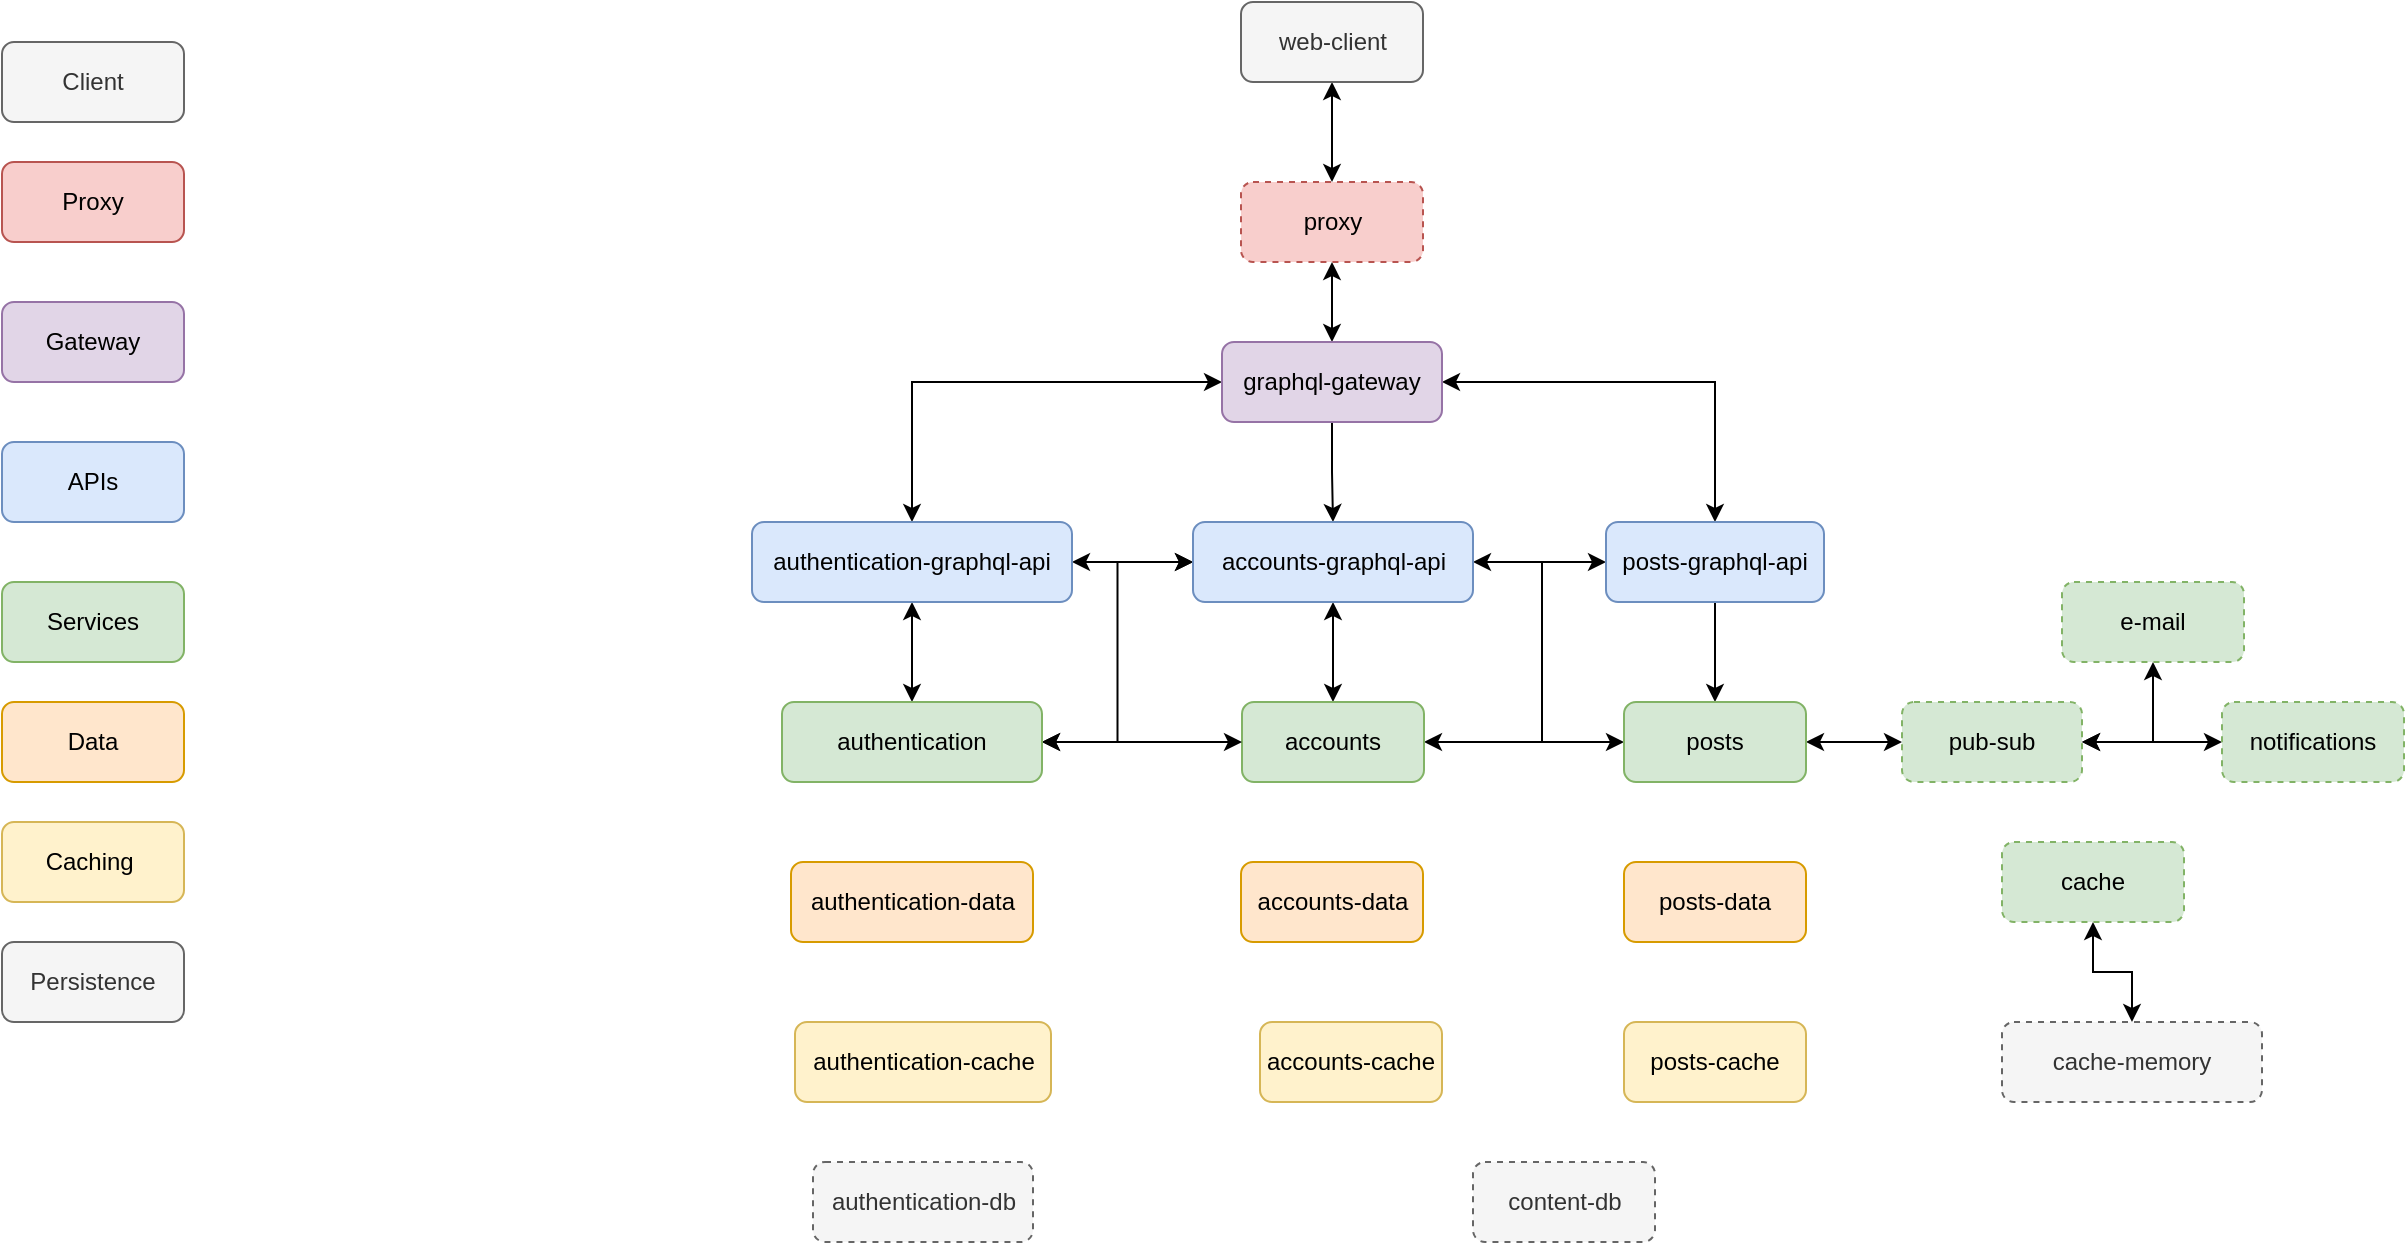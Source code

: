 <mxfile version="14.1.8" type="device"><diagram id="NeEpQHYqqa01Q7SMkdoE" name="Page-1"><mxGraphModel dx="1426" dy="2074" grid="1" gridSize="10" guides="1" tooltips="1" connect="1" arrows="1" fold="1" page="1" pageScale="1" pageWidth="827" pageHeight="1169" math="0" shadow="0"><root><mxCell id="0"/><mxCell id="1" parent="0"/><mxCell id="NngoGYR1DqWX9IR3CmCI-1" value="Proxy" style="rounded=1;whiteSpace=wrap;html=1;fillColor=#f8cecc;strokeColor=#b85450;" vertex="1" parent="1"><mxGeometry x="30" y="40" width="91" height="40" as="geometry"/></mxCell><mxCell id="NngoGYR1DqWX9IR3CmCI-2" value="Gateway" style="rounded=1;whiteSpace=wrap;html=1;fillColor=#e1d5e7;strokeColor=#9673a6;" vertex="1" parent="1"><mxGeometry x="30" y="110" width="91" height="40" as="geometry"/></mxCell><mxCell id="NngoGYR1DqWX9IR3CmCI-3" value="APIs" style="rounded=1;whiteSpace=wrap;html=1;fillColor=#dae8fc;strokeColor=#6c8ebf;" vertex="1" parent="1"><mxGeometry x="30" y="180" width="91" height="40" as="geometry"/></mxCell><mxCell id="NngoGYR1DqWX9IR3CmCI-4" value="Services" style="rounded=1;whiteSpace=wrap;html=1;fillColor=#d5e8d4;strokeColor=#82b366;" vertex="1" parent="1"><mxGeometry x="30" y="250" width="91" height="40" as="geometry"/></mxCell><mxCell id="NngoGYR1DqWX9IR3CmCI-5" value="Caching&amp;nbsp;" style="rounded=1;whiteSpace=wrap;html=1;fillColor=#fff2cc;strokeColor=#d6b656;" vertex="1" parent="1"><mxGeometry x="30" y="370" width="91" height="40" as="geometry"/></mxCell><mxCell id="NngoGYR1DqWX9IR3CmCI-6" value="Data" style="rounded=1;whiteSpace=wrap;html=1;fillColor=#ffe6cc;strokeColor=#d79b00;" vertex="1" parent="1"><mxGeometry x="30" y="310" width="91" height="40" as="geometry"/></mxCell><mxCell id="NngoGYR1DqWX9IR3CmCI-20" style="edgeStyle=orthogonalEdgeStyle;rounded=0;orthogonalLoop=1;jettySize=auto;html=1;entryX=0.5;entryY=0;entryDx=0;entryDy=0;startArrow=classic;startFill=1;" edge="1" parent="1" source="NngoGYR1DqWX9IR3CmCI-8" target="NngoGYR1DqWX9IR3CmCI-9"><mxGeometry relative="1" as="geometry"/></mxCell><mxCell id="NngoGYR1DqWX9IR3CmCI-8" value="proxy" style="rounded=1;whiteSpace=wrap;html=1;fillColor=#f8cecc;strokeColor=#b85450;dashed=1;" vertex="1" parent="1"><mxGeometry x="649.5" y="50" width="91" height="40" as="geometry"/></mxCell><mxCell id="NngoGYR1DqWX9IR3CmCI-21" style="edgeStyle=orthogonalEdgeStyle;rounded=0;orthogonalLoop=1;jettySize=auto;html=1;exitX=0.5;exitY=1;exitDx=0;exitDy=0;entryX=0.5;entryY=0;entryDx=0;entryDy=0;" edge="1" parent="1" source="NngoGYR1DqWX9IR3CmCI-9" target="NngoGYR1DqWX9IR3CmCI-10"><mxGeometry relative="1" as="geometry"/></mxCell><mxCell id="NngoGYR1DqWX9IR3CmCI-22" style="edgeStyle=orthogonalEdgeStyle;rounded=0;orthogonalLoop=1;jettySize=auto;html=1;startArrow=classic;startFill=1;" edge="1" parent="1" source="NngoGYR1DqWX9IR3CmCI-9" target="NngoGYR1DqWX9IR3CmCI-11"><mxGeometry relative="1" as="geometry"/></mxCell><mxCell id="NngoGYR1DqWX9IR3CmCI-67" style="edgeStyle=orthogonalEdgeStyle;rounded=0;orthogonalLoop=1;jettySize=auto;html=1;exitX=0;exitY=0.5;exitDx=0;exitDy=0;entryX=0.5;entryY=0;entryDx=0;entryDy=0;startArrow=classic;startFill=1;" edge="1" parent="1" source="NngoGYR1DqWX9IR3CmCI-9" target="NngoGYR1DqWX9IR3CmCI-57"><mxGeometry relative="1" as="geometry"/></mxCell><mxCell id="NngoGYR1DqWX9IR3CmCI-9" value="graphql-gateway" style="rounded=1;whiteSpace=wrap;html=1;fillColor=#e1d5e7;strokeColor=#9673a6;" vertex="1" parent="1"><mxGeometry x="640" y="130" width="110" height="40" as="geometry"/></mxCell><mxCell id="NngoGYR1DqWX9IR3CmCI-23" style="edgeStyle=orthogonalEdgeStyle;rounded=0;orthogonalLoop=1;jettySize=auto;html=1;entryX=0.5;entryY=0;entryDx=0;entryDy=0;startArrow=classic;startFill=1;" edge="1" parent="1" source="NngoGYR1DqWX9IR3CmCI-10" target="NngoGYR1DqWX9IR3CmCI-12"><mxGeometry relative="1" as="geometry"/></mxCell><mxCell id="NngoGYR1DqWX9IR3CmCI-25" style="edgeStyle=orthogonalEdgeStyle;rounded=0;orthogonalLoop=1;jettySize=auto;html=1;entryX=0;entryY=0.5;entryDx=0;entryDy=0;startArrow=classic;startFill=1;" edge="1" parent="1" source="NngoGYR1DqWX9IR3CmCI-10" target="NngoGYR1DqWX9IR3CmCI-13"><mxGeometry relative="1" as="geometry"><Array as="points"><mxPoint x="800" y="240"/><mxPoint x="800" y="330"/></Array></mxGeometry></mxCell><mxCell id="NngoGYR1DqWX9IR3CmCI-68" style="edgeStyle=orthogonalEdgeStyle;rounded=0;orthogonalLoop=1;jettySize=auto;html=1;exitX=0;exitY=0.5;exitDx=0;exitDy=0;entryX=1;entryY=0.5;entryDx=0;entryDy=0;startArrow=classic;startFill=1;" edge="1" parent="1" source="NngoGYR1DqWX9IR3CmCI-10" target="NngoGYR1DqWX9IR3CmCI-57"><mxGeometry relative="1" as="geometry"/></mxCell><mxCell id="NngoGYR1DqWX9IR3CmCI-71" style="edgeStyle=orthogonalEdgeStyle;rounded=0;orthogonalLoop=1;jettySize=auto;html=1;exitX=0;exitY=0.5;exitDx=0;exitDy=0;entryX=1;entryY=0.5;entryDx=0;entryDy=0;startArrow=classic;startFill=1;" edge="1" parent="1" source="NngoGYR1DqWX9IR3CmCI-10" target="NngoGYR1DqWX9IR3CmCI-58"><mxGeometry relative="1" as="geometry"/></mxCell><mxCell id="NngoGYR1DqWX9IR3CmCI-10" value="accounts-graphql-api" style="rounded=1;whiteSpace=wrap;html=1;fillColor=#dae8fc;strokeColor=#6c8ebf;" vertex="1" parent="1"><mxGeometry x="625.5" y="220" width="140" height="40" as="geometry"/></mxCell><mxCell id="NngoGYR1DqWX9IR3CmCI-24" style="edgeStyle=orthogonalEdgeStyle;rounded=0;orthogonalLoop=1;jettySize=auto;html=1;" edge="1" parent="1" source="NngoGYR1DqWX9IR3CmCI-11" target="NngoGYR1DqWX9IR3CmCI-13"><mxGeometry relative="1" as="geometry"/></mxCell><mxCell id="NngoGYR1DqWX9IR3CmCI-26" style="edgeStyle=orthogonalEdgeStyle;rounded=0;orthogonalLoop=1;jettySize=auto;html=1;entryX=1;entryY=0.5;entryDx=0;entryDy=0;startArrow=classic;startFill=1;" edge="1" parent="1" source="NngoGYR1DqWX9IR3CmCI-11" target="NngoGYR1DqWX9IR3CmCI-12"><mxGeometry relative="1" as="geometry"><Array as="points"><mxPoint x="800" y="240"/><mxPoint x="800" y="330"/></Array></mxGeometry></mxCell><mxCell id="NngoGYR1DqWX9IR3CmCI-11" value="posts-graphql-api" style="rounded=1;whiteSpace=wrap;html=1;fillColor=#dae8fc;strokeColor=#6c8ebf;" vertex="1" parent="1"><mxGeometry x="832" y="220" width="109" height="40" as="geometry"/></mxCell><mxCell id="NngoGYR1DqWX9IR3CmCI-12" value="accounts" style="rounded=1;whiteSpace=wrap;html=1;fillColor=#d5e8d4;strokeColor=#82b366;" vertex="1" parent="1"><mxGeometry x="650" y="310" width="91" height="40" as="geometry"/></mxCell><mxCell id="NngoGYR1DqWX9IR3CmCI-53" style="edgeStyle=orthogonalEdgeStyle;rounded=0;orthogonalLoop=1;jettySize=auto;html=1;exitX=1;exitY=0.5;exitDx=0;exitDy=0;entryX=0;entryY=0.5;entryDx=0;entryDy=0;startArrow=classic;startFill=1;" edge="1" parent="1" source="NngoGYR1DqWX9IR3CmCI-13" target="NngoGYR1DqWX9IR3CmCI-41"><mxGeometry relative="1" as="geometry"/></mxCell><mxCell id="NngoGYR1DqWX9IR3CmCI-13" value="posts" style="rounded=1;whiteSpace=wrap;html=1;fillColor=#d5e8d4;strokeColor=#82b366;" vertex="1" parent="1"><mxGeometry x="841" y="310" width="91" height="40" as="geometry"/></mxCell><mxCell id="NngoGYR1DqWX9IR3CmCI-14" value="accounts-cache" style="rounded=1;whiteSpace=wrap;html=1;fillColor=#fff2cc;strokeColor=#d6b656;" vertex="1" parent="1"><mxGeometry x="659" y="470" width="91" height="40" as="geometry"/></mxCell><mxCell id="NngoGYR1DqWX9IR3CmCI-15" value="posts-cache" style="rounded=1;whiteSpace=wrap;html=1;fillColor=#fff2cc;strokeColor=#d6b656;" vertex="1" parent="1"><mxGeometry x="841" y="470" width="91" height="40" as="geometry"/></mxCell><mxCell id="NngoGYR1DqWX9IR3CmCI-16" value="accounts-data" style="rounded=1;whiteSpace=wrap;html=1;fillColor=#ffe6cc;strokeColor=#d79b00;" vertex="1" parent="1"><mxGeometry x="649.5" y="390" width="91" height="40" as="geometry"/></mxCell><mxCell id="NngoGYR1DqWX9IR3CmCI-17" value="posts-data" style="rounded=1;whiteSpace=wrap;html=1;fillColor=#ffe6cc;strokeColor=#d79b00;" vertex="1" parent="1"><mxGeometry x="841" y="390" width="91" height="40" as="geometry"/></mxCell><mxCell id="NngoGYR1DqWX9IR3CmCI-19" style="edgeStyle=orthogonalEdgeStyle;rounded=0;orthogonalLoop=1;jettySize=auto;html=1;entryX=0.5;entryY=0;entryDx=0;entryDy=0;startArrow=classic;startFill=1;" edge="1" parent="1" source="NngoGYR1DqWX9IR3CmCI-18" target="NngoGYR1DqWX9IR3CmCI-8"><mxGeometry relative="1" as="geometry"/></mxCell><mxCell id="NngoGYR1DqWX9IR3CmCI-18" value="web-client" style="rounded=1;whiteSpace=wrap;html=1;fillColor=#f5f5f5;strokeColor=#666666;fontColor=#333333;" vertex="1" parent="1"><mxGeometry x="649.5" y="-40" width="91" height="40" as="geometry"/></mxCell><mxCell id="NngoGYR1DqWX9IR3CmCI-29" value="content-db" style="rounded=1;whiteSpace=wrap;html=1;fillColor=#f5f5f5;strokeColor=#666666;fontColor=#333333;dashed=1;" vertex="1" parent="1"><mxGeometry x="765.5" y="540" width="91" height="40" as="geometry"/></mxCell><mxCell id="NngoGYR1DqWX9IR3CmCI-30" value="Persistence" style="rounded=1;whiteSpace=wrap;html=1;fillColor=#f5f5f5;strokeColor=#666666;fontColor=#333333;" vertex="1" parent="1"><mxGeometry x="30" y="430" width="91" height="40" as="geometry"/></mxCell><mxCell id="NngoGYR1DqWX9IR3CmCI-31" value="Client" style="rounded=1;whiteSpace=wrap;html=1;fillColor=#f5f5f5;strokeColor=#666666;fontColor=#333333;" vertex="1" parent="1"><mxGeometry x="30" y="-20" width="91" height="40" as="geometry"/></mxCell><mxCell id="NngoGYR1DqWX9IR3CmCI-73" style="edgeStyle=orthogonalEdgeStyle;rounded=0;orthogonalLoop=1;jettySize=auto;html=1;exitX=0.5;exitY=1;exitDx=0;exitDy=0;startArrow=classic;startFill=1;" edge="1" parent="1" source="NngoGYR1DqWX9IR3CmCI-40" target="NngoGYR1DqWX9IR3CmCI-72"><mxGeometry relative="1" as="geometry"/></mxCell><mxCell id="NngoGYR1DqWX9IR3CmCI-40" value="cache" style="rounded=1;whiteSpace=wrap;html=1;fillColor=#d5e8d4;strokeColor=#82b366;dashed=1;" vertex="1" parent="1"><mxGeometry x="1030" y="380" width="91" height="40" as="geometry"/></mxCell><mxCell id="NngoGYR1DqWX9IR3CmCI-54" style="edgeStyle=orthogonalEdgeStyle;rounded=0;orthogonalLoop=1;jettySize=auto;html=1;exitX=1;exitY=0.5;exitDx=0;exitDy=0;entryX=0;entryY=0.5;entryDx=0;entryDy=0;startArrow=classic;startFill=1;" edge="1" parent="1" source="NngoGYR1DqWX9IR3CmCI-41" target="NngoGYR1DqWX9IR3CmCI-43"><mxGeometry relative="1" as="geometry"/></mxCell><mxCell id="NngoGYR1DqWX9IR3CmCI-55" style="edgeStyle=orthogonalEdgeStyle;rounded=0;orthogonalLoop=1;jettySize=auto;html=1;exitX=1;exitY=0.5;exitDx=0;exitDy=0;entryX=0.5;entryY=1;entryDx=0;entryDy=0;startArrow=classic;startFill=1;" edge="1" parent="1" source="NngoGYR1DqWX9IR3CmCI-41" target="NngoGYR1DqWX9IR3CmCI-42"><mxGeometry relative="1" as="geometry"/></mxCell><mxCell id="NngoGYR1DqWX9IR3CmCI-41" value="pub-sub" style="rounded=1;whiteSpace=wrap;html=1;fillColor=#d5e8d4;strokeColor=#82b366;dashed=1;" vertex="1" parent="1"><mxGeometry x="980" y="310" width="90" height="40" as="geometry"/></mxCell><mxCell id="NngoGYR1DqWX9IR3CmCI-42" value="e-mail" style="rounded=1;whiteSpace=wrap;html=1;fillColor=#d5e8d4;strokeColor=#82b366;dashed=1;" vertex="1" parent="1"><mxGeometry x="1060" y="250" width="91" height="40" as="geometry"/></mxCell><mxCell id="NngoGYR1DqWX9IR3CmCI-43" value="notifications" style="rounded=1;whiteSpace=wrap;html=1;fillColor=#d5e8d4;strokeColor=#82b366;dashed=1;" vertex="1" parent="1"><mxGeometry x="1140" y="310" width="91" height="40" as="geometry"/></mxCell><mxCell id="NngoGYR1DqWX9IR3CmCI-61" style="edgeStyle=orthogonalEdgeStyle;rounded=0;orthogonalLoop=1;jettySize=auto;html=1;exitX=0.5;exitY=1;exitDx=0;exitDy=0;entryX=0.5;entryY=0;entryDx=0;entryDy=0;startArrow=classic;startFill=1;" edge="1" parent="1" source="NngoGYR1DqWX9IR3CmCI-57" target="NngoGYR1DqWX9IR3CmCI-58"><mxGeometry relative="1" as="geometry"/></mxCell><mxCell id="NngoGYR1DqWX9IR3CmCI-57" value="authentication-graphql-api" style="rounded=1;whiteSpace=wrap;html=1;fillColor=#dae8fc;strokeColor=#6c8ebf;" vertex="1" parent="1"><mxGeometry x="405" y="220" width="160" height="40" as="geometry"/></mxCell><mxCell id="NngoGYR1DqWX9IR3CmCI-69" style="edgeStyle=orthogonalEdgeStyle;rounded=0;orthogonalLoop=1;jettySize=auto;html=1;exitX=1;exitY=0.5;exitDx=0;exitDy=0;entryX=0;entryY=0.5;entryDx=0;entryDy=0;startArrow=classic;startFill=1;" edge="1" parent="1" source="NngoGYR1DqWX9IR3CmCI-58" target="NngoGYR1DqWX9IR3CmCI-12"><mxGeometry relative="1" as="geometry"/></mxCell><mxCell id="NngoGYR1DqWX9IR3CmCI-58" value="authentication" style="rounded=1;whiteSpace=wrap;html=1;fillColor=#d5e8d4;strokeColor=#82b366;" vertex="1" parent="1"><mxGeometry x="420" y="310" width="130" height="40" as="geometry"/></mxCell><mxCell id="NngoGYR1DqWX9IR3CmCI-59" value="authentication-cache" style="rounded=1;whiteSpace=wrap;html=1;fillColor=#fff2cc;strokeColor=#d6b656;" vertex="1" parent="1"><mxGeometry x="426.5" y="470" width="128" height="40" as="geometry"/></mxCell><mxCell id="NngoGYR1DqWX9IR3CmCI-60" value="authentication-data" style="rounded=1;whiteSpace=wrap;html=1;fillColor=#ffe6cc;strokeColor=#d79b00;" vertex="1" parent="1"><mxGeometry x="424.5" y="390" width="121" height="40" as="geometry"/></mxCell><mxCell id="NngoGYR1DqWX9IR3CmCI-66" value="authentication-db" style="rounded=1;whiteSpace=wrap;html=1;fillColor=#f5f5f5;strokeColor=#666666;fontColor=#333333;dashed=1;" vertex="1" parent="1"><mxGeometry x="435.5" y="540" width="110" height="40" as="geometry"/></mxCell><mxCell id="NngoGYR1DqWX9IR3CmCI-72" value="cache-memory" style="rounded=1;whiteSpace=wrap;html=1;fillColor=#f5f5f5;strokeColor=#666666;fontColor=#333333;dashed=1;" vertex="1" parent="1"><mxGeometry x="1030" y="470" width="130" height="40" as="geometry"/></mxCell></root></mxGraphModel></diagram></mxfile>